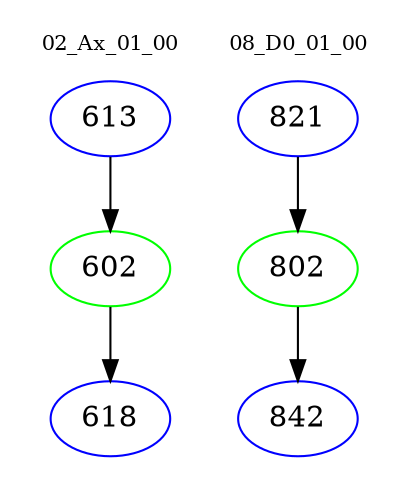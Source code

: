 digraph{
subgraph cluster_0 {
color = white
label = "02_Ax_01_00";
fontsize=10;
T0_613 [label="613", color="blue"]
T0_613 -> T0_602 [color="black"]
T0_602 [label="602", color="green"]
T0_602 -> T0_618 [color="black"]
T0_618 [label="618", color="blue"]
}
subgraph cluster_1 {
color = white
label = "08_D0_01_00";
fontsize=10;
T1_821 [label="821", color="blue"]
T1_821 -> T1_802 [color="black"]
T1_802 [label="802", color="green"]
T1_802 -> T1_842 [color="black"]
T1_842 [label="842", color="blue"]
}
}
